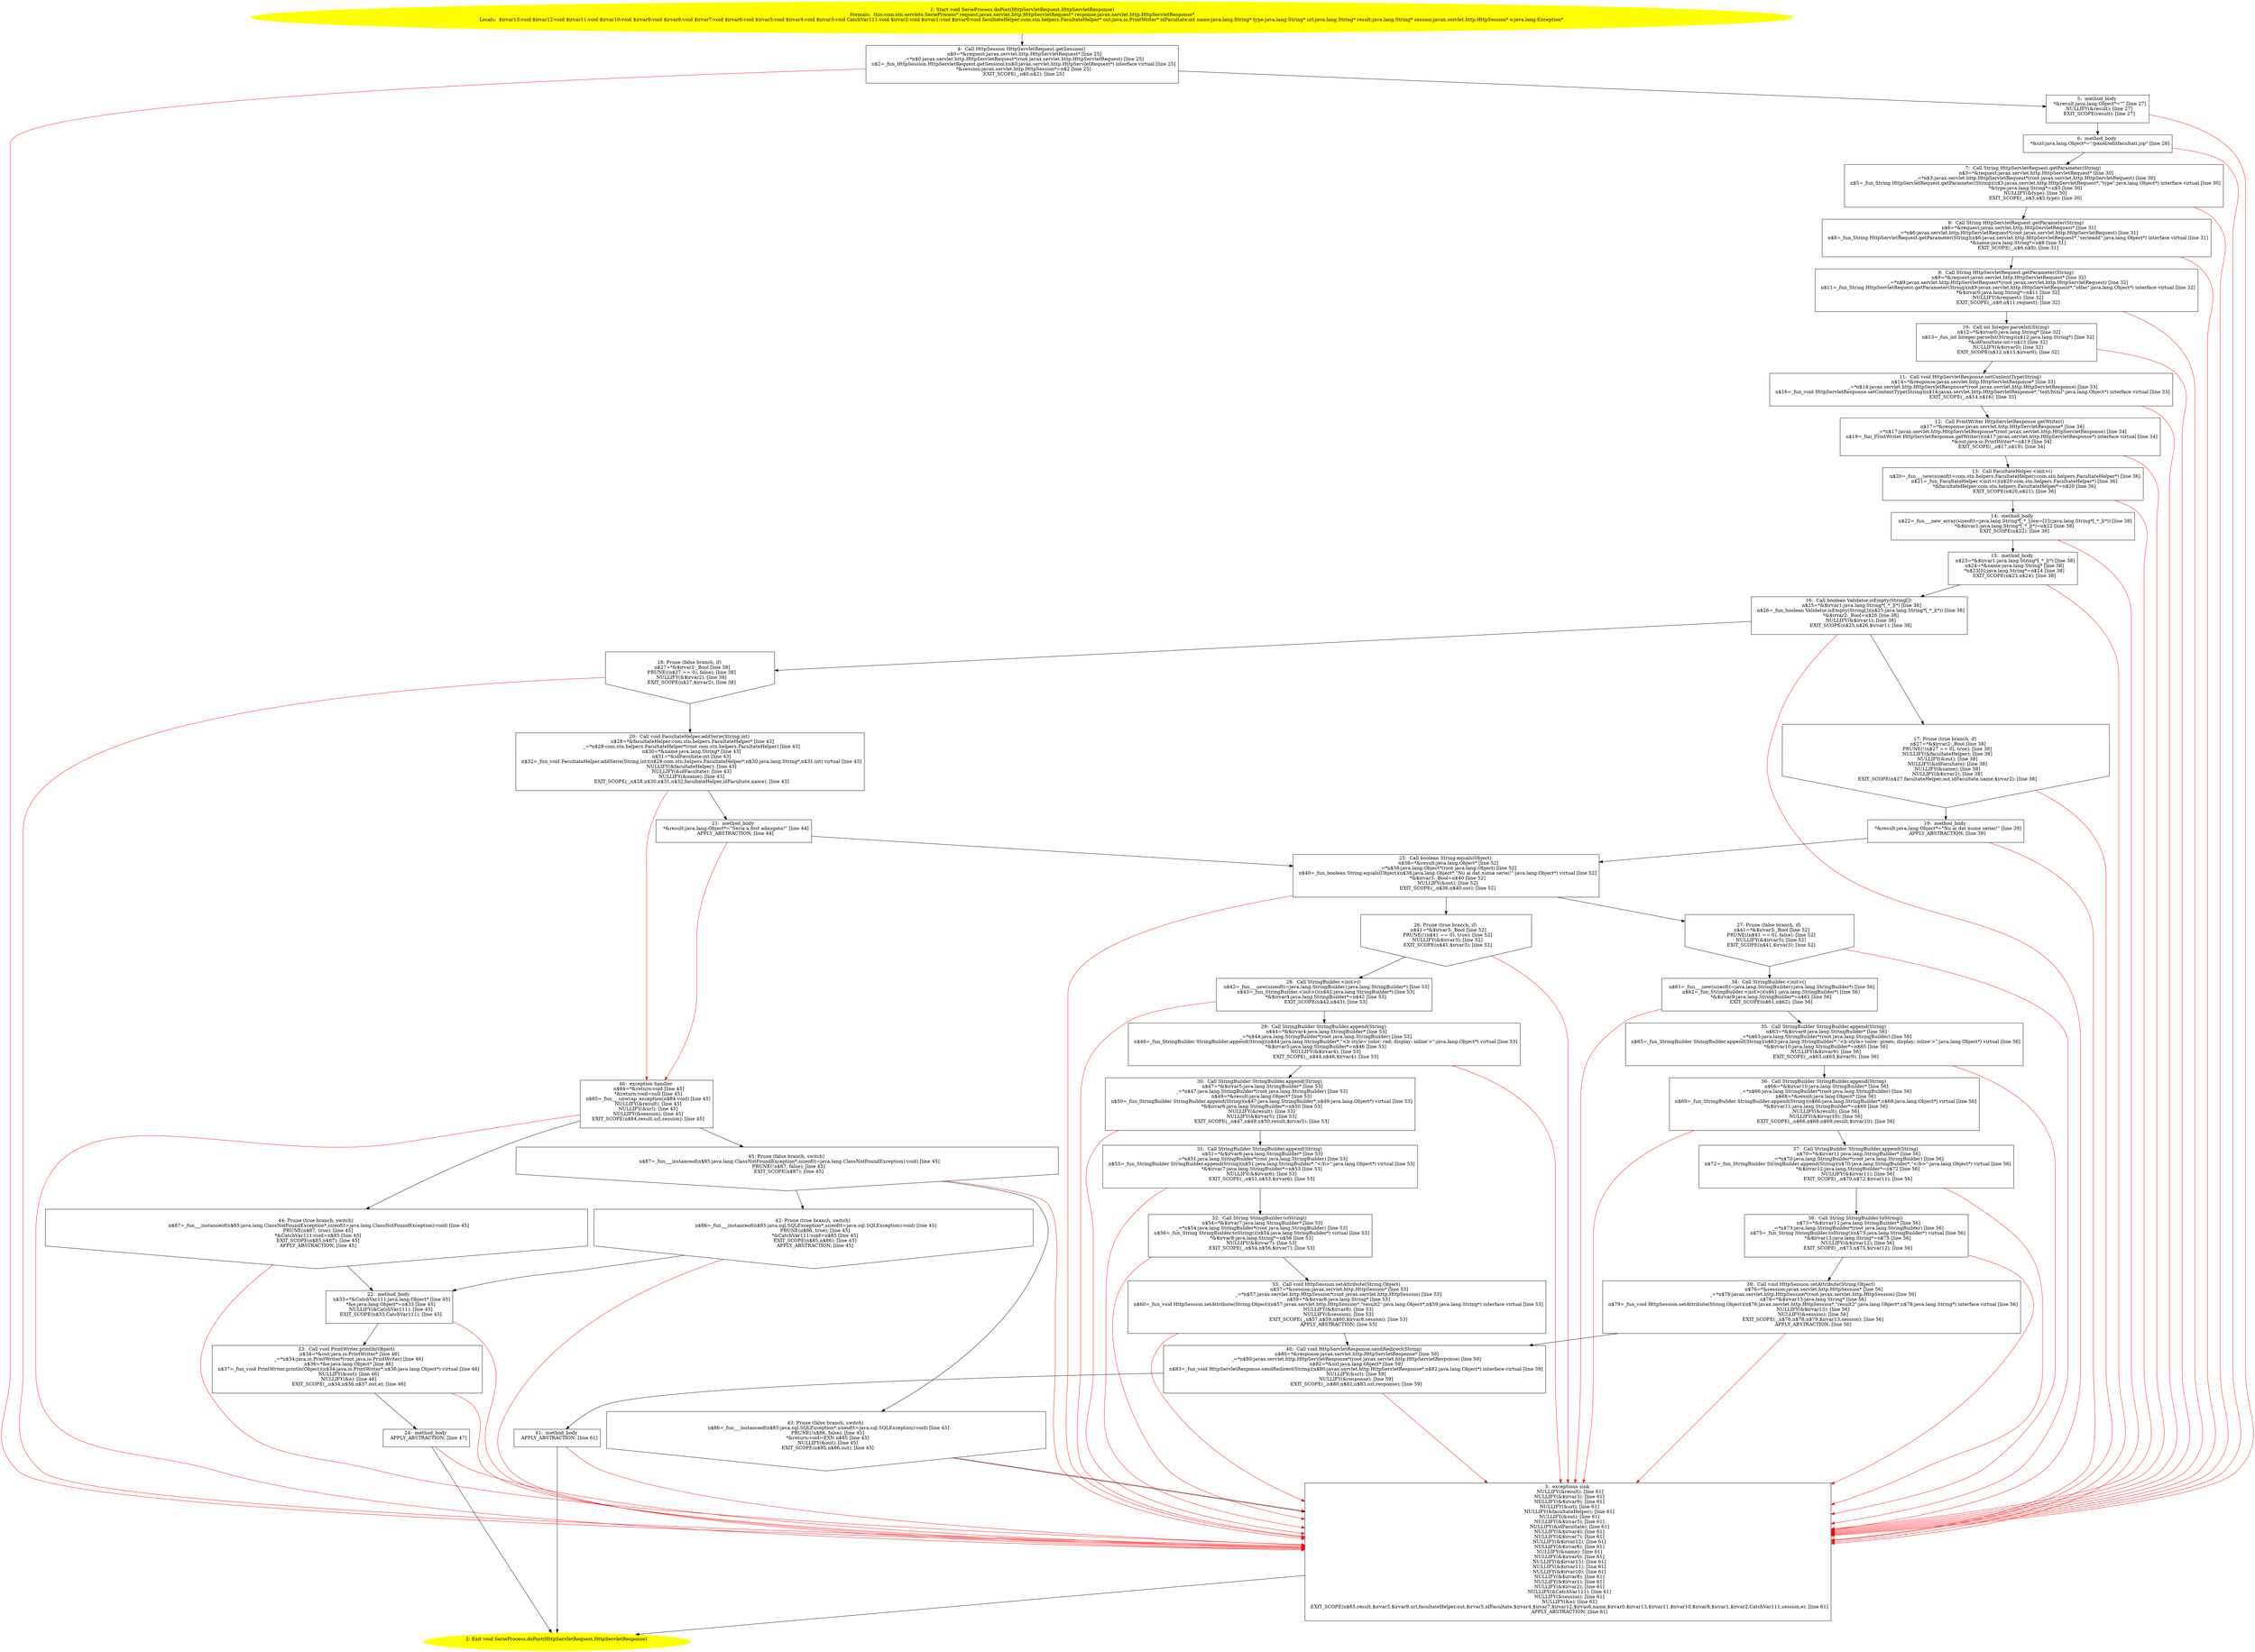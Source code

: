 /* @generated */
digraph cfg {
"com.stn.servlets.SerieProcess.doPost(javax.servlet.http.HttpServletRequest,javax.servlet.http.HttpSe.479ec4201d5832388a36c39ddf392b92_1" [label="1: Start void SerieProcess.doPost(HttpServletRequest,HttpServletResponse)\nFormals:  this:com.stn.servlets.SerieProcess* request:javax.servlet.http.HttpServletRequest* response:javax.servlet.http.HttpServletResponse*\nLocals:  $irvar13:void $irvar12:void $irvar11:void $irvar10:void $irvar9:void $irvar8:void $irvar7:void $irvar6:void $irvar5:void $irvar4:void $irvar3:void CatchVar111:void $irvar2:void $irvar1:void $irvar0:void facultateHelper:com.stn.helpers.FacultateHelper* out:java.io.PrintWriter* idFacultate:int name:java.lang.String* type:java.lang.String* url:java.lang.String* result:java.lang.String* session:javax.servlet.http.HttpSession* e:java.lang.Exception* \n  " color=yellow style=filled]
	

	 "com.stn.servlets.SerieProcess.doPost(javax.servlet.http.HttpServletRequest,javax.servlet.http.HttpSe.479ec4201d5832388a36c39ddf392b92_1" -> "com.stn.servlets.SerieProcess.doPost(javax.servlet.http.HttpServletRequest,javax.servlet.http.HttpSe.479ec4201d5832388a36c39ddf392b92_4" ;
"com.stn.servlets.SerieProcess.doPost(javax.servlet.http.HttpServletRequest,javax.servlet.http.HttpSe.479ec4201d5832388a36c39ddf392b92_2" [label="2: Exit void SerieProcess.doPost(HttpServletRequest,HttpServletResponse) \n  " color=yellow style=filled]
	

"com.stn.servlets.SerieProcess.doPost(javax.servlet.http.HttpServletRequest,javax.servlet.http.HttpSe.479ec4201d5832388a36c39ddf392b92_3" [label="3:  exceptions sink \n   NULLIFY(&result); [line 61]\n  NULLIFY(&$irvar3); [line 61]\n  NULLIFY(&$irvar9); [line 61]\n  NULLIFY(&url); [line 61]\n  NULLIFY(&facultateHelper); [line 61]\n  NULLIFY(&out); [line 61]\n  NULLIFY(&$irvar5); [line 61]\n  NULLIFY(&idFacultate); [line 61]\n  NULLIFY(&$irvar4); [line 61]\n  NULLIFY(&$irvar7); [line 61]\n  NULLIFY(&$irvar12); [line 61]\n  NULLIFY(&$irvar6); [line 61]\n  NULLIFY(&name); [line 61]\n  NULLIFY(&$irvar0); [line 61]\n  NULLIFY(&$irvar13); [line 61]\n  NULLIFY(&$irvar11); [line 61]\n  NULLIFY(&$irvar10); [line 61]\n  NULLIFY(&$irvar8); [line 61]\n  NULLIFY(&$irvar1); [line 61]\n  NULLIFY(&$irvar2); [line 61]\n  NULLIFY(&CatchVar111); [line 61]\n  NULLIFY(&session); [line 61]\n  NULLIFY(&e); [line 61]\n  EXIT_SCOPE(n$85,result,$irvar3,$irvar9,url,facultateHelper,out,$irvar5,idFacultate,$irvar4,$irvar7,$irvar12,$irvar6,name,$irvar0,$irvar13,$irvar11,$irvar10,$irvar8,$irvar1,$irvar2,CatchVar111,session,e); [line 61]\n  APPLY_ABSTRACTION; [line 61]\n " shape="box"]
	

	 "com.stn.servlets.SerieProcess.doPost(javax.servlet.http.HttpServletRequest,javax.servlet.http.HttpSe.479ec4201d5832388a36c39ddf392b92_3" -> "com.stn.servlets.SerieProcess.doPost(javax.servlet.http.HttpServletRequest,javax.servlet.http.HttpSe.479ec4201d5832388a36c39ddf392b92_2" ;
"com.stn.servlets.SerieProcess.doPost(javax.servlet.http.HttpServletRequest,javax.servlet.http.HttpSe.479ec4201d5832388a36c39ddf392b92_4" [label="4:  Call HttpSession HttpServletRequest.getSession() \n   n$0=*&request:javax.servlet.http.HttpServletRequest* [line 25]\n  _=*n$0:javax.servlet.http.HttpServletRequest*(root javax.servlet.http.HttpServletRequest) [line 25]\n  n$2=_fun_HttpSession HttpServletRequest.getSession()(n$0:javax.servlet.http.HttpServletRequest*) interface virtual [line 25]\n  *&session:javax.servlet.http.HttpSession*=n$2 [line 25]\n  EXIT_SCOPE(_,n$0,n$2); [line 25]\n " shape="box"]
	

	 "com.stn.servlets.SerieProcess.doPost(javax.servlet.http.HttpServletRequest,javax.servlet.http.HttpSe.479ec4201d5832388a36c39ddf392b92_4" -> "com.stn.servlets.SerieProcess.doPost(javax.servlet.http.HttpServletRequest,javax.servlet.http.HttpSe.479ec4201d5832388a36c39ddf392b92_5" ;
	 "com.stn.servlets.SerieProcess.doPost(javax.servlet.http.HttpServletRequest,javax.servlet.http.HttpSe.479ec4201d5832388a36c39ddf392b92_4" -> "com.stn.servlets.SerieProcess.doPost(javax.servlet.http.HttpServletRequest,javax.servlet.http.HttpSe.479ec4201d5832388a36c39ddf392b92_3" [color="red" ];
"com.stn.servlets.SerieProcess.doPost(javax.servlet.http.HttpServletRequest,javax.servlet.http.HttpSe.479ec4201d5832388a36c39ddf392b92_5" [label="5:  method_body \n   *&result:java.lang.Object*=\"\" [line 27]\n  NULLIFY(&result); [line 27]\n  EXIT_SCOPE(result); [line 27]\n " shape="box"]
	

	 "com.stn.servlets.SerieProcess.doPost(javax.servlet.http.HttpServletRequest,javax.servlet.http.HttpSe.479ec4201d5832388a36c39ddf392b92_5" -> "com.stn.servlets.SerieProcess.doPost(javax.servlet.http.HttpServletRequest,javax.servlet.http.HttpSe.479ec4201d5832388a36c39ddf392b92_6" ;
	 "com.stn.servlets.SerieProcess.doPost(javax.servlet.http.HttpServletRequest,javax.servlet.http.HttpSe.479ec4201d5832388a36c39ddf392b92_5" -> "com.stn.servlets.SerieProcess.doPost(javax.servlet.http.HttpServletRequest,javax.servlet.http.HttpSe.479ec4201d5832388a36c39ddf392b92_3" [color="red" ];
"com.stn.servlets.SerieProcess.doPost(javax.servlet.http.HttpServletRequest,javax.servlet.http.HttpSe.479ec4201d5832388a36c39ddf392b92_6" [label="6:  method_body \n   *&url:java.lang.Object*=\"/panel/editfacultati.jsp\" [line 28]\n " shape="box"]
	

	 "com.stn.servlets.SerieProcess.doPost(javax.servlet.http.HttpServletRequest,javax.servlet.http.HttpSe.479ec4201d5832388a36c39ddf392b92_6" -> "com.stn.servlets.SerieProcess.doPost(javax.servlet.http.HttpServletRequest,javax.servlet.http.HttpSe.479ec4201d5832388a36c39ddf392b92_7" ;
	 "com.stn.servlets.SerieProcess.doPost(javax.servlet.http.HttpServletRequest,javax.servlet.http.HttpSe.479ec4201d5832388a36c39ddf392b92_6" -> "com.stn.servlets.SerieProcess.doPost(javax.servlet.http.HttpServletRequest,javax.servlet.http.HttpSe.479ec4201d5832388a36c39ddf392b92_3" [color="red" ];
"com.stn.servlets.SerieProcess.doPost(javax.servlet.http.HttpServletRequest,javax.servlet.http.HttpSe.479ec4201d5832388a36c39ddf392b92_7" [label="7:  Call String HttpServletRequest.getParameter(String) \n   n$3=*&request:javax.servlet.http.HttpServletRequest* [line 30]\n  _=*n$3:javax.servlet.http.HttpServletRequest*(root javax.servlet.http.HttpServletRequest) [line 30]\n  n$5=_fun_String HttpServletRequest.getParameter(String)(n$3:javax.servlet.http.HttpServletRequest*,\"type\":java.lang.Object*) interface virtual [line 30]\n  *&type:java.lang.String*=n$5 [line 30]\n  NULLIFY(&type); [line 30]\n  EXIT_SCOPE(_,n$3,n$5,type); [line 30]\n " shape="box"]
	

	 "com.stn.servlets.SerieProcess.doPost(javax.servlet.http.HttpServletRequest,javax.servlet.http.HttpSe.479ec4201d5832388a36c39ddf392b92_7" -> "com.stn.servlets.SerieProcess.doPost(javax.servlet.http.HttpServletRequest,javax.servlet.http.HttpSe.479ec4201d5832388a36c39ddf392b92_8" ;
	 "com.stn.servlets.SerieProcess.doPost(javax.servlet.http.HttpServletRequest,javax.servlet.http.HttpSe.479ec4201d5832388a36c39ddf392b92_7" -> "com.stn.servlets.SerieProcess.doPost(javax.servlet.http.HttpServletRequest,javax.servlet.http.HttpSe.479ec4201d5832388a36c39ddf392b92_3" [color="red" ];
"com.stn.servlets.SerieProcess.doPost(javax.servlet.http.HttpServletRequest,javax.servlet.http.HttpSe.479ec4201d5832388a36c39ddf392b92_8" [label="8:  Call String HttpServletRequest.getParameter(String) \n   n$6=*&request:javax.servlet.http.HttpServletRequest* [line 31]\n  _=*n$6:javax.servlet.http.HttpServletRequest*(root javax.servlet.http.HttpServletRequest) [line 31]\n  n$8=_fun_String HttpServletRequest.getParameter(String)(n$6:javax.servlet.http.HttpServletRequest*,\"serieadd\":java.lang.Object*) interface virtual [line 31]\n  *&name:java.lang.String*=n$8 [line 31]\n  EXIT_SCOPE(_,n$6,n$8); [line 31]\n " shape="box"]
	

	 "com.stn.servlets.SerieProcess.doPost(javax.servlet.http.HttpServletRequest,javax.servlet.http.HttpSe.479ec4201d5832388a36c39ddf392b92_8" -> "com.stn.servlets.SerieProcess.doPost(javax.servlet.http.HttpServletRequest,javax.servlet.http.HttpSe.479ec4201d5832388a36c39ddf392b92_9" ;
	 "com.stn.servlets.SerieProcess.doPost(javax.servlet.http.HttpServletRequest,javax.servlet.http.HttpSe.479ec4201d5832388a36c39ddf392b92_8" -> "com.stn.servlets.SerieProcess.doPost(javax.servlet.http.HttpServletRequest,javax.servlet.http.HttpSe.479ec4201d5832388a36c39ddf392b92_3" [color="red" ];
"com.stn.servlets.SerieProcess.doPost(javax.servlet.http.HttpServletRequest,javax.servlet.http.HttpSe.479ec4201d5832388a36c39ddf392b92_9" [label="9:  Call String HttpServletRequest.getParameter(String) \n   n$9=*&request:javax.servlet.http.HttpServletRequest* [line 32]\n  _=*n$9:javax.servlet.http.HttpServletRequest*(root javax.servlet.http.HttpServletRequest) [line 32]\n  n$11=_fun_String HttpServletRequest.getParameter(String)(n$9:javax.servlet.http.HttpServletRequest*,\"idfac\":java.lang.Object*) interface virtual [line 32]\n  *&$irvar0:java.lang.String*=n$11 [line 32]\n  NULLIFY(&request); [line 32]\n  EXIT_SCOPE(_,n$9,n$11,request); [line 32]\n " shape="box"]
	

	 "com.stn.servlets.SerieProcess.doPost(javax.servlet.http.HttpServletRequest,javax.servlet.http.HttpSe.479ec4201d5832388a36c39ddf392b92_9" -> "com.stn.servlets.SerieProcess.doPost(javax.servlet.http.HttpServletRequest,javax.servlet.http.HttpSe.479ec4201d5832388a36c39ddf392b92_10" ;
	 "com.stn.servlets.SerieProcess.doPost(javax.servlet.http.HttpServletRequest,javax.servlet.http.HttpSe.479ec4201d5832388a36c39ddf392b92_9" -> "com.stn.servlets.SerieProcess.doPost(javax.servlet.http.HttpServletRequest,javax.servlet.http.HttpSe.479ec4201d5832388a36c39ddf392b92_3" [color="red" ];
"com.stn.servlets.SerieProcess.doPost(javax.servlet.http.HttpServletRequest,javax.servlet.http.HttpSe.479ec4201d5832388a36c39ddf392b92_10" [label="10:  Call int Integer.parseInt(String) \n   n$12=*&$irvar0:java.lang.String* [line 32]\n  n$13=_fun_int Integer.parseInt(String)(n$12:java.lang.String*) [line 32]\n  *&idFacultate:int=n$13 [line 32]\n  NULLIFY(&$irvar0); [line 32]\n  EXIT_SCOPE(n$12,n$13,$irvar0); [line 32]\n " shape="box"]
	

	 "com.stn.servlets.SerieProcess.doPost(javax.servlet.http.HttpServletRequest,javax.servlet.http.HttpSe.479ec4201d5832388a36c39ddf392b92_10" -> "com.stn.servlets.SerieProcess.doPost(javax.servlet.http.HttpServletRequest,javax.servlet.http.HttpSe.479ec4201d5832388a36c39ddf392b92_11" ;
	 "com.stn.servlets.SerieProcess.doPost(javax.servlet.http.HttpServletRequest,javax.servlet.http.HttpSe.479ec4201d5832388a36c39ddf392b92_10" -> "com.stn.servlets.SerieProcess.doPost(javax.servlet.http.HttpServletRequest,javax.servlet.http.HttpSe.479ec4201d5832388a36c39ddf392b92_3" [color="red" ];
"com.stn.servlets.SerieProcess.doPost(javax.servlet.http.HttpServletRequest,javax.servlet.http.HttpSe.479ec4201d5832388a36c39ddf392b92_11" [label="11:  Call void HttpServletResponse.setContentType(String) \n   n$14=*&response:javax.servlet.http.HttpServletResponse* [line 33]\n  _=*n$14:javax.servlet.http.HttpServletResponse*(root javax.servlet.http.HttpServletResponse) [line 33]\n  n$16=_fun_void HttpServletResponse.setContentType(String)(n$14:javax.servlet.http.HttpServletResponse*,\"text/html\":java.lang.Object*) interface virtual [line 33]\n  EXIT_SCOPE(_,n$14,n$16); [line 33]\n " shape="box"]
	

	 "com.stn.servlets.SerieProcess.doPost(javax.servlet.http.HttpServletRequest,javax.servlet.http.HttpSe.479ec4201d5832388a36c39ddf392b92_11" -> "com.stn.servlets.SerieProcess.doPost(javax.servlet.http.HttpServletRequest,javax.servlet.http.HttpSe.479ec4201d5832388a36c39ddf392b92_12" ;
	 "com.stn.servlets.SerieProcess.doPost(javax.servlet.http.HttpServletRequest,javax.servlet.http.HttpSe.479ec4201d5832388a36c39ddf392b92_11" -> "com.stn.servlets.SerieProcess.doPost(javax.servlet.http.HttpServletRequest,javax.servlet.http.HttpSe.479ec4201d5832388a36c39ddf392b92_3" [color="red" ];
"com.stn.servlets.SerieProcess.doPost(javax.servlet.http.HttpServletRequest,javax.servlet.http.HttpSe.479ec4201d5832388a36c39ddf392b92_12" [label="12:  Call PrintWriter HttpServletResponse.getWriter() \n   n$17=*&response:javax.servlet.http.HttpServletResponse* [line 34]\n  _=*n$17:javax.servlet.http.HttpServletResponse*(root javax.servlet.http.HttpServletResponse) [line 34]\n  n$19=_fun_PrintWriter HttpServletResponse.getWriter()(n$17:javax.servlet.http.HttpServletResponse*) interface virtual [line 34]\n  *&out:java.io.PrintWriter*=n$19 [line 34]\n  EXIT_SCOPE(_,n$17,n$19); [line 34]\n " shape="box"]
	

	 "com.stn.servlets.SerieProcess.doPost(javax.servlet.http.HttpServletRequest,javax.servlet.http.HttpSe.479ec4201d5832388a36c39ddf392b92_12" -> "com.stn.servlets.SerieProcess.doPost(javax.servlet.http.HttpServletRequest,javax.servlet.http.HttpSe.479ec4201d5832388a36c39ddf392b92_13" ;
	 "com.stn.servlets.SerieProcess.doPost(javax.servlet.http.HttpServletRequest,javax.servlet.http.HttpSe.479ec4201d5832388a36c39ddf392b92_12" -> "com.stn.servlets.SerieProcess.doPost(javax.servlet.http.HttpServletRequest,javax.servlet.http.HttpSe.479ec4201d5832388a36c39ddf392b92_3" [color="red" ];
"com.stn.servlets.SerieProcess.doPost(javax.servlet.http.HttpServletRequest,javax.servlet.http.HttpSe.479ec4201d5832388a36c39ddf392b92_13" [label="13:  Call FacultateHelper.<init>() \n   n$20=_fun___new(sizeof(t=com.stn.helpers.FacultateHelper):com.stn.helpers.FacultateHelper*) [line 36]\n  n$21=_fun_FacultateHelper.<init>()(n$20:com.stn.helpers.FacultateHelper*) [line 36]\n  *&facultateHelper:com.stn.helpers.FacultateHelper*=n$20 [line 36]\n  EXIT_SCOPE(n$20,n$21); [line 36]\n " shape="box"]
	

	 "com.stn.servlets.SerieProcess.doPost(javax.servlet.http.HttpServletRequest,javax.servlet.http.HttpSe.479ec4201d5832388a36c39ddf392b92_13" -> "com.stn.servlets.SerieProcess.doPost(javax.servlet.http.HttpServletRequest,javax.servlet.http.HttpSe.479ec4201d5832388a36c39ddf392b92_14" ;
	 "com.stn.servlets.SerieProcess.doPost(javax.servlet.http.HttpServletRequest,javax.servlet.http.HttpSe.479ec4201d5832388a36c39ddf392b92_13" -> "com.stn.servlets.SerieProcess.doPost(javax.servlet.http.HttpServletRequest,javax.servlet.http.HttpSe.479ec4201d5832388a36c39ddf392b92_3" [color="red" ];
"com.stn.servlets.SerieProcess.doPost(javax.servlet.http.HttpServletRequest,javax.servlet.http.HttpSe.479ec4201d5832388a36c39ddf392b92_14" [label="14:  method_body \n   n$22=_fun___new_array(sizeof(t=java.lang.String*[_*_];len=[1]):java.lang.String*[_*_](*)) [line 38]\n  *&$irvar1:java.lang.String*[_*_](*)=n$22 [line 38]\n  EXIT_SCOPE(n$22); [line 38]\n " shape="box"]
	

	 "com.stn.servlets.SerieProcess.doPost(javax.servlet.http.HttpServletRequest,javax.servlet.http.HttpSe.479ec4201d5832388a36c39ddf392b92_14" -> "com.stn.servlets.SerieProcess.doPost(javax.servlet.http.HttpServletRequest,javax.servlet.http.HttpSe.479ec4201d5832388a36c39ddf392b92_15" ;
	 "com.stn.servlets.SerieProcess.doPost(javax.servlet.http.HttpServletRequest,javax.servlet.http.HttpSe.479ec4201d5832388a36c39ddf392b92_14" -> "com.stn.servlets.SerieProcess.doPost(javax.servlet.http.HttpServletRequest,javax.servlet.http.HttpSe.479ec4201d5832388a36c39ddf392b92_3" [color="red" ];
"com.stn.servlets.SerieProcess.doPost(javax.servlet.http.HttpServletRequest,javax.servlet.http.HttpSe.479ec4201d5832388a36c39ddf392b92_15" [label="15:  method_body \n   n$23=*&$irvar1:java.lang.String*[_*_](*) [line 38]\n  n$24=*&name:java.lang.String* [line 38]\n  *n$23[0]:java.lang.String*=n$24 [line 38]\n  EXIT_SCOPE(n$23,n$24); [line 38]\n " shape="box"]
	

	 "com.stn.servlets.SerieProcess.doPost(javax.servlet.http.HttpServletRequest,javax.servlet.http.HttpSe.479ec4201d5832388a36c39ddf392b92_15" -> "com.stn.servlets.SerieProcess.doPost(javax.servlet.http.HttpServletRequest,javax.servlet.http.HttpSe.479ec4201d5832388a36c39ddf392b92_16" ;
	 "com.stn.servlets.SerieProcess.doPost(javax.servlet.http.HttpServletRequest,javax.servlet.http.HttpSe.479ec4201d5832388a36c39ddf392b92_15" -> "com.stn.servlets.SerieProcess.doPost(javax.servlet.http.HttpServletRequest,javax.servlet.http.HttpSe.479ec4201d5832388a36c39ddf392b92_3" [color="red" ];
"com.stn.servlets.SerieProcess.doPost(javax.servlet.http.HttpServletRequest,javax.servlet.http.HttpSe.479ec4201d5832388a36c39ddf392b92_16" [label="16:  Call boolean Validator.isEmpty(String[]) \n   n$25=*&$irvar1:java.lang.String*[_*_](*) [line 38]\n  n$26=_fun_boolean Validator.isEmpty(String[])(n$25:java.lang.String*[_*_](*)) [line 38]\n  *&$irvar2:_Bool=n$26 [line 38]\n  NULLIFY(&$irvar1); [line 38]\n  EXIT_SCOPE(n$25,n$26,$irvar1); [line 38]\n " shape="box"]
	

	 "com.stn.servlets.SerieProcess.doPost(javax.servlet.http.HttpServletRequest,javax.servlet.http.HttpSe.479ec4201d5832388a36c39ddf392b92_16" -> "com.stn.servlets.SerieProcess.doPost(javax.servlet.http.HttpServletRequest,javax.servlet.http.HttpSe.479ec4201d5832388a36c39ddf392b92_17" ;
	 "com.stn.servlets.SerieProcess.doPost(javax.servlet.http.HttpServletRequest,javax.servlet.http.HttpSe.479ec4201d5832388a36c39ddf392b92_16" -> "com.stn.servlets.SerieProcess.doPost(javax.servlet.http.HttpServletRequest,javax.servlet.http.HttpSe.479ec4201d5832388a36c39ddf392b92_18" ;
	 "com.stn.servlets.SerieProcess.doPost(javax.servlet.http.HttpServletRequest,javax.servlet.http.HttpSe.479ec4201d5832388a36c39ddf392b92_16" -> "com.stn.servlets.SerieProcess.doPost(javax.servlet.http.HttpServletRequest,javax.servlet.http.HttpSe.479ec4201d5832388a36c39ddf392b92_3" [color="red" ];
"com.stn.servlets.SerieProcess.doPost(javax.servlet.http.HttpServletRequest,javax.servlet.http.HttpSe.479ec4201d5832388a36c39ddf392b92_17" [label="17: Prune (true branch, if) \n   n$27=*&$irvar2:_Bool [line 38]\n  PRUNE(!(n$27 == 0), true); [line 38]\n  NULLIFY(&facultateHelper); [line 38]\n  NULLIFY(&out); [line 38]\n  NULLIFY(&idFacultate); [line 38]\n  NULLIFY(&name); [line 38]\n  NULLIFY(&$irvar2); [line 38]\n  EXIT_SCOPE(n$27,facultateHelper,out,idFacultate,name,$irvar2); [line 38]\n " shape="invhouse"]
	

	 "com.stn.servlets.SerieProcess.doPost(javax.servlet.http.HttpServletRequest,javax.servlet.http.HttpSe.479ec4201d5832388a36c39ddf392b92_17" -> "com.stn.servlets.SerieProcess.doPost(javax.servlet.http.HttpServletRequest,javax.servlet.http.HttpSe.479ec4201d5832388a36c39ddf392b92_19" ;
	 "com.stn.servlets.SerieProcess.doPost(javax.servlet.http.HttpServletRequest,javax.servlet.http.HttpSe.479ec4201d5832388a36c39ddf392b92_17" -> "com.stn.servlets.SerieProcess.doPost(javax.servlet.http.HttpServletRequest,javax.servlet.http.HttpSe.479ec4201d5832388a36c39ddf392b92_3" [color="red" ];
"com.stn.servlets.SerieProcess.doPost(javax.servlet.http.HttpServletRequest,javax.servlet.http.HttpSe.479ec4201d5832388a36c39ddf392b92_18" [label="18: Prune (false branch, if) \n   n$27=*&$irvar2:_Bool [line 38]\n  PRUNE((n$27 == 0), false); [line 38]\n  NULLIFY(&$irvar2); [line 38]\n  EXIT_SCOPE(n$27,$irvar2); [line 38]\n " shape="invhouse"]
	

	 "com.stn.servlets.SerieProcess.doPost(javax.servlet.http.HttpServletRequest,javax.servlet.http.HttpSe.479ec4201d5832388a36c39ddf392b92_18" -> "com.stn.servlets.SerieProcess.doPost(javax.servlet.http.HttpServletRequest,javax.servlet.http.HttpSe.479ec4201d5832388a36c39ddf392b92_20" ;
	 "com.stn.servlets.SerieProcess.doPost(javax.servlet.http.HttpServletRequest,javax.servlet.http.HttpSe.479ec4201d5832388a36c39ddf392b92_18" -> "com.stn.servlets.SerieProcess.doPost(javax.servlet.http.HttpServletRequest,javax.servlet.http.HttpSe.479ec4201d5832388a36c39ddf392b92_3" [color="red" ];
"com.stn.servlets.SerieProcess.doPost(javax.servlet.http.HttpServletRequest,javax.servlet.http.HttpSe.479ec4201d5832388a36c39ddf392b92_19" [label="19:  method_body \n   *&result:java.lang.Object*=\"Nu ai dat nume seriei!\" [line 39]\n  APPLY_ABSTRACTION; [line 39]\n " shape="box"]
	

	 "com.stn.servlets.SerieProcess.doPost(javax.servlet.http.HttpServletRequest,javax.servlet.http.HttpSe.479ec4201d5832388a36c39ddf392b92_19" -> "com.stn.servlets.SerieProcess.doPost(javax.servlet.http.HttpServletRequest,javax.servlet.http.HttpSe.479ec4201d5832388a36c39ddf392b92_25" ;
	 "com.stn.servlets.SerieProcess.doPost(javax.servlet.http.HttpServletRequest,javax.servlet.http.HttpSe.479ec4201d5832388a36c39ddf392b92_19" -> "com.stn.servlets.SerieProcess.doPost(javax.servlet.http.HttpServletRequest,javax.servlet.http.HttpSe.479ec4201d5832388a36c39ddf392b92_3" [color="red" ];
"com.stn.servlets.SerieProcess.doPost(javax.servlet.http.HttpServletRequest,javax.servlet.http.HttpSe.479ec4201d5832388a36c39ddf392b92_20" [label="20:  Call void FacultateHelper.addSerie(String,int) \n   n$28=*&facultateHelper:com.stn.helpers.FacultateHelper* [line 43]\n  _=*n$28:com.stn.helpers.FacultateHelper*(root com.stn.helpers.FacultateHelper) [line 43]\n  n$30=*&name:java.lang.String* [line 43]\n  n$31=*&idFacultate:int [line 43]\n  n$32=_fun_void FacultateHelper.addSerie(String,int)(n$28:com.stn.helpers.FacultateHelper*,n$30:java.lang.String*,n$31:int) virtual [line 43]\n  NULLIFY(&facultateHelper); [line 43]\n  NULLIFY(&idFacultate); [line 43]\n  NULLIFY(&name); [line 43]\n  EXIT_SCOPE(_,n$28,n$30,n$31,n$32,facultateHelper,idFacultate,name); [line 43]\n " shape="box"]
	

	 "com.stn.servlets.SerieProcess.doPost(javax.servlet.http.HttpServletRequest,javax.servlet.http.HttpSe.479ec4201d5832388a36c39ddf392b92_20" -> "com.stn.servlets.SerieProcess.doPost(javax.servlet.http.HttpServletRequest,javax.servlet.http.HttpSe.479ec4201d5832388a36c39ddf392b92_21" ;
	 "com.stn.servlets.SerieProcess.doPost(javax.servlet.http.HttpServletRequest,javax.servlet.http.HttpSe.479ec4201d5832388a36c39ddf392b92_20" -> "com.stn.servlets.SerieProcess.doPost(javax.servlet.http.HttpServletRequest,javax.servlet.http.HttpSe.479ec4201d5832388a36c39ddf392b92_46" [color="red" ];
"com.stn.servlets.SerieProcess.doPost(javax.servlet.http.HttpServletRequest,javax.servlet.http.HttpSe.479ec4201d5832388a36c39ddf392b92_21" [label="21:  method_body \n   *&result:java.lang.Object*=\"Seria a fost adaugata!\" [line 44]\n  APPLY_ABSTRACTION; [line 44]\n " shape="box"]
	

	 "com.stn.servlets.SerieProcess.doPost(javax.servlet.http.HttpServletRequest,javax.servlet.http.HttpSe.479ec4201d5832388a36c39ddf392b92_21" -> "com.stn.servlets.SerieProcess.doPost(javax.servlet.http.HttpServletRequest,javax.servlet.http.HttpSe.479ec4201d5832388a36c39ddf392b92_25" ;
	 "com.stn.servlets.SerieProcess.doPost(javax.servlet.http.HttpServletRequest,javax.servlet.http.HttpSe.479ec4201d5832388a36c39ddf392b92_21" -> "com.stn.servlets.SerieProcess.doPost(javax.servlet.http.HttpServletRequest,javax.servlet.http.HttpSe.479ec4201d5832388a36c39ddf392b92_46" [color="red" ];
"com.stn.servlets.SerieProcess.doPost(javax.servlet.http.HttpServletRequest,javax.servlet.http.HttpSe.479ec4201d5832388a36c39ddf392b92_22" [label="22:  method_body \n   n$33=*&CatchVar111:java.lang.Object* [line 45]\n  *&e:java.lang.Object*=n$33 [line 45]\n  NULLIFY(&CatchVar111); [line 45]\n  EXIT_SCOPE(n$33,CatchVar111); [line 45]\n " shape="box"]
	

	 "com.stn.servlets.SerieProcess.doPost(javax.servlet.http.HttpServletRequest,javax.servlet.http.HttpSe.479ec4201d5832388a36c39ddf392b92_22" -> "com.stn.servlets.SerieProcess.doPost(javax.servlet.http.HttpServletRequest,javax.servlet.http.HttpSe.479ec4201d5832388a36c39ddf392b92_23" ;
	 "com.stn.servlets.SerieProcess.doPost(javax.servlet.http.HttpServletRequest,javax.servlet.http.HttpSe.479ec4201d5832388a36c39ddf392b92_22" -> "com.stn.servlets.SerieProcess.doPost(javax.servlet.http.HttpServletRequest,javax.servlet.http.HttpSe.479ec4201d5832388a36c39ddf392b92_3" [color="red" ];
"com.stn.servlets.SerieProcess.doPost(javax.servlet.http.HttpServletRequest,javax.servlet.http.HttpSe.479ec4201d5832388a36c39ddf392b92_23" [label="23:  Call void PrintWriter.println(Object) \n   n$34=*&out:java.io.PrintWriter* [line 46]\n  _=*n$34:java.io.PrintWriter*(root java.io.PrintWriter) [line 46]\n  n$36=*&e:java.lang.Object* [line 46]\n  n$37=_fun_void PrintWriter.println(Object)(n$34:java.io.PrintWriter*,n$36:java.lang.Object*) virtual [line 46]\n  NULLIFY(&out); [line 46]\n  NULLIFY(&e); [line 46]\n  EXIT_SCOPE(_,n$34,n$36,n$37,out,e); [line 46]\n " shape="box"]
	

	 "com.stn.servlets.SerieProcess.doPost(javax.servlet.http.HttpServletRequest,javax.servlet.http.HttpSe.479ec4201d5832388a36c39ddf392b92_23" -> "com.stn.servlets.SerieProcess.doPost(javax.servlet.http.HttpServletRequest,javax.servlet.http.HttpSe.479ec4201d5832388a36c39ddf392b92_24" ;
	 "com.stn.servlets.SerieProcess.doPost(javax.servlet.http.HttpServletRequest,javax.servlet.http.HttpSe.479ec4201d5832388a36c39ddf392b92_23" -> "com.stn.servlets.SerieProcess.doPost(javax.servlet.http.HttpServletRequest,javax.servlet.http.HttpSe.479ec4201d5832388a36c39ddf392b92_3" [color="red" ];
"com.stn.servlets.SerieProcess.doPost(javax.servlet.http.HttpServletRequest,javax.servlet.http.HttpSe.479ec4201d5832388a36c39ddf392b92_24" [label="24:  method_body \n   APPLY_ABSTRACTION; [line 47]\n " shape="box"]
	

	 "com.stn.servlets.SerieProcess.doPost(javax.servlet.http.HttpServletRequest,javax.servlet.http.HttpSe.479ec4201d5832388a36c39ddf392b92_24" -> "com.stn.servlets.SerieProcess.doPost(javax.servlet.http.HttpServletRequest,javax.servlet.http.HttpSe.479ec4201d5832388a36c39ddf392b92_2" ;
	 "com.stn.servlets.SerieProcess.doPost(javax.servlet.http.HttpServletRequest,javax.servlet.http.HttpSe.479ec4201d5832388a36c39ddf392b92_24" -> "com.stn.servlets.SerieProcess.doPost(javax.servlet.http.HttpServletRequest,javax.servlet.http.HttpSe.479ec4201d5832388a36c39ddf392b92_3" [color="red" ];
"com.stn.servlets.SerieProcess.doPost(javax.servlet.http.HttpServletRequest,javax.servlet.http.HttpSe.479ec4201d5832388a36c39ddf392b92_25" [label="25:  Call boolean String.equals(Object) \n   n$38=*&result:java.lang.Object* [line 52]\n  _=*n$38:java.lang.Object*(root java.lang.Object) [line 52]\n  n$40=_fun_boolean String.equals(Object)(n$38:java.lang.Object*,\"Nu ai dat nume seriei!\":java.lang.Object*) virtual [line 52]\n  *&$irvar3:_Bool=n$40 [line 52]\n  NULLIFY(&out); [line 52]\n  EXIT_SCOPE(_,n$38,n$40,out); [line 52]\n " shape="box"]
	

	 "com.stn.servlets.SerieProcess.doPost(javax.servlet.http.HttpServletRequest,javax.servlet.http.HttpSe.479ec4201d5832388a36c39ddf392b92_25" -> "com.stn.servlets.SerieProcess.doPost(javax.servlet.http.HttpServletRequest,javax.servlet.http.HttpSe.479ec4201d5832388a36c39ddf392b92_26" ;
	 "com.stn.servlets.SerieProcess.doPost(javax.servlet.http.HttpServletRequest,javax.servlet.http.HttpSe.479ec4201d5832388a36c39ddf392b92_25" -> "com.stn.servlets.SerieProcess.doPost(javax.servlet.http.HttpServletRequest,javax.servlet.http.HttpSe.479ec4201d5832388a36c39ddf392b92_27" ;
	 "com.stn.servlets.SerieProcess.doPost(javax.servlet.http.HttpServletRequest,javax.servlet.http.HttpSe.479ec4201d5832388a36c39ddf392b92_25" -> "com.stn.servlets.SerieProcess.doPost(javax.servlet.http.HttpServletRequest,javax.servlet.http.HttpSe.479ec4201d5832388a36c39ddf392b92_3" [color="red" ];
"com.stn.servlets.SerieProcess.doPost(javax.servlet.http.HttpServletRequest,javax.servlet.http.HttpSe.479ec4201d5832388a36c39ddf392b92_26" [label="26: Prune (true branch, if) \n   n$41=*&$irvar3:_Bool [line 52]\n  PRUNE(!(n$41 == 0), true); [line 52]\n  NULLIFY(&$irvar3); [line 52]\n  EXIT_SCOPE(n$41,$irvar3); [line 52]\n " shape="invhouse"]
	

	 "com.stn.servlets.SerieProcess.doPost(javax.servlet.http.HttpServletRequest,javax.servlet.http.HttpSe.479ec4201d5832388a36c39ddf392b92_26" -> "com.stn.servlets.SerieProcess.doPost(javax.servlet.http.HttpServletRequest,javax.servlet.http.HttpSe.479ec4201d5832388a36c39ddf392b92_28" ;
	 "com.stn.servlets.SerieProcess.doPost(javax.servlet.http.HttpServletRequest,javax.servlet.http.HttpSe.479ec4201d5832388a36c39ddf392b92_26" -> "com.stn.servlets.SerieProcess.doPost(javax.servlet.http.HttpServletRequest,javax.servlet.http.HttpSe.479ec4201d5832388a36c39ddf392b92_3" [color="red" ];
"com.stn.servlets.SerieProcess.doPost(javax.servlet.http.HttpServletRequest,javax.servlet.http.HttpSe.479ec4201d5832388a36c39ddf392b92_27" [label="27: Prune (false branch, if) \n   n$41=*&$irvar3:_Bool [line 52]\n  PRUNE((n$41 == 0), false); [line 52]\n  NULLIFY(&$irvar3); [line 52]\n  EXIT_SCOPE(n$41,$irvar3); [line 52]\n " shape="invhouse"]
	

	 "com.stn.servlets.SerieProcess.doPost(javax.servlet.http.HttpServletRequest,javax.servlet.http.HttpSe.479ec4201d5832388a36c39ddf392b92_27" -> "com.stn.servlets.SerieProcess.doPost(javax.servlet.http.HttpServletRequest,javax.servlet.http.HttpSe.479ec4201d5832388a36c39ddf392b92_34" ;
	 "com.stn.servlets.SerieProcess.doPost(javax.servlet.http.HttpServletRequest,javax.servlet.http.HttpSe.479ec4201d5832388a36c39ddf392b92_27" -> "com.stn.servlets.SerieProcess.doPost(javax.servlet.http.HttpServletRequest,javax.servlet.http.HttpSe.479ec4201d5832388a36c39ddf392b92_3" [color="red" ];
"com.stn.servlets.SerieProcess.doPost(javax.servlet.http.HttpServletRequest,javax.servlet.http.HttpSe.479ec4201d5832388a36c39ddf392b92_28" [label="28:  Call StringBuilder.<init>() \n   n$42=_fun___new(sizeof(t=java.lang.StringBuilder):java.lang.StringBuilder*) [line 53]\n  n$43=_fun_StringBuilder.<init>()(n$42:java.lang.StringBuilder*) [line 53]\n  *&$irvar4:java.lang.StringBuilder*=n$42 [line 53]\n  EXIT_SCOPE(n$42,n$43); [line 53]\n " shape="box"]
	

	 "com.stn.servlets.SerieProcess.doPost(javax.servlet.http.HttpServletRequest,javax.servlet.http.HttpSe.479ec4201d5832388a36c39ddf392b92_28" -> "com.stn.servlets.SerieProcess.doPost(javax.servlet.http.HttpServletRequest,javax.servlet.http.HttpSe.479ec4201d5832388a36c39ddf392b92_29" ;
	 "com.stn.servlets.SerieProcess.doPost(javax.servlet.http.HttpServletRequest,javax.servlet.http.HttpSe.479ec4201d5832388a36c39ddf392b92_28" -> "com.stn.servlets.SerieProcess.doPost(javax.servlet.http.HttpServletRequest,javax.servlet.http.HttpSe.479ec4201d5832388a36c39ddf392b92_3" [color="red" ];
"com.stn.servlets.SerieProcess.doPost(javax.servlet.http.HttpServletRequest,javax.servlet.http.HttpSe.479ec4201d5832388a36c39ddf392b92_29" [label="29:  Call StringBuilder StringBuilder.append(String) \n   n$44=*&$irvar4:java.lang.StringBuilder* [line 53]\n  _=*n$44:java.lang.StringBuilder*(root java.lang.StringBuilder) [line 53]\n  n$46=_fun_StringBuilder StringBuilder.append(String)(n$44:java.lang.StringBuilder*,\"<b style='color: red; display: inline'>\":java.lang.Object*) virtual [line 53]\n  *&$irvar5:java.lang.StringBuilder*=n$46 [line 53]\n  NULLIFY(&$irvar4); [line 53]\n  EXIT_SCOPE(_,n$44,n$46,$irvar4); [line 53]\n " shape="box"]
	

	 "com.stn.servlets.SerieProcess.doPost(javax.servlet.http.HttpServletRequest,javax.servlet.http.HttpSe.479ec4201d5832388a36c39ddf392b92_29" -> "com.stn.servlets.SerieProcess.doPost(javax.servlet.http.HttpServletRequest,javax.servlet.http.HttpSe.479ec4201d5832388a36c39ddf392b92_30" ;
	 "com.stn.servlets.SerieProcess.doPost(javax.servlet.http.HttpServletRequest,javax.servlet.http.HttpSe.479ec4201d5832388a36c39ddf392b92_29" -> "com.stn.servlets.SerieProcess.doPost(javax.servlet.http.HttpServletRequest,javax.servlet.http.HttpSe.479ec4201d5832388a36c39ddf392b92_3" [color="red" ];
"com.stn.servlets.SerieProcess.doPost(javax.servlet.http.HttpServletRequest,javax.servlet.http.HttpSe.479ec4201d5832388a36c39ddf392b92_30" [label="30:  Call StringBuilder StringBuilder.append(String) \n   n$47=*&$irvar5:java.lang.StringBuilder* [line 53]\n  _=*n$47:java.lang.StringBuilder*(root java.lang.StringBuilder) [line 53]\n  n$49=*&result:java.lang.Object* [line 53]\n  n$50=_fun_StringBuilder StringBuilder.append(String)(n$47:java.lang.StringBuilder*,n$49:java.lang.Object*) virtual [line 53]\n  *&$irvar6:java.lang.StringBuilder*=n$50 [line 53]\n  NULLIFY(&result); [line 53]\n  NULLIFY(&$irvar5); [line 53]\n  EXIT_SCOPE(_,n$47,n$49,n$50,result,$irvar5); [line 53]\n " shape="box"]
	

	 "com.stn.servlets.SerieProcess.doPost(javax.servlet.http.HttpServletRequest,javax.servlet.http.HttpSe.479ec4201d5832388a36c39ddf392b92_30" -> "com.stn.servlets.SerieProcess.doPost(javax.servlet.http.HttpServletRequest,javax.servlet.http.HttpSe.479ec4201d5832388a36c39ddf392b92_31" ;
	 "com.stn.servlets.SerieProcess.doPost(javax.servlet.http.HttpServletRequest,javax.servlet.http.HttpSe.479ec4201d5832388a36c39ddf392b92_30" -> "com.stn.servlets.SerieProcess.doPost(javax.servlet.http.HttpServletRequest,javax.servlet.http.HttpSe.479ec4201d5832388a36c39ddf392b92_3" [color="red" ];
"com.stn.servlets.SerieProcess.doPost(javax.servlet.http.HttpServletRequest,javax.servlet.http.HttpSe.479ec4201d5832388a36c39ddf392b92_31" [label="31:  Call StringBuilder StringBuilder.append(String) \n   n$51=*&$irvar6:java.lang.StringBuilder* [line 53]\n  _=*n$51:java.lang.StringBuilder*(root java.lang.StringBuilder) [line 53]\n  n$53=_fun_StringBuilder StringBuilder.append(String)(n$51:java.lang.StringBuilder*,\"</b>\":java.lang.Object*) virtual [line 53]\n  *&$irvar7:java.lang.StringBuilder*=n$53 [line 53]\n  NULLIFY(&$irvar6); [line 53]\n  EXIT_SCOPE(_,n$51,n$53,$irvar6); [line 53]\n " shape="box"]
	

	 "com.stn.servlets.SerieProcess.doPost(javax.servlet.http.HttpServletRequest,javax.servlet.http.HttpSe.479ec4201d5832388a36c39ddf392b92_31" -> "com.stn.servlets.SerieProcess.doPost(javax.servlet.http.HttpServletRequest,javax.servlet.http.HttpSe.479ec4201d5832388a36c39ddf392b92_32" ;
	 "com.stn.servlets.SerieProcess.doPost(javax.servlet.http.HttpServletRequest,javax.servlet.http.HttpSe.479ec4201d5832388a36c39ddf392b92_31" -> "com.stn.servlets.SerieProcess.doPost(javax.servlet.http.HttpServletRequest,javax.servlet.http.HttpSe.479ec4201d5832388a36c39ddf392b92_3" [color="red" ];
"com.stn.servlets.SerieProcess.doPost(javax.servlet.http.HttpServletRequest,javax.servlet.http.HttpSe.479ec4201d5832388a36c39ddf392b92_32" [label="32:  Call String StringBuilder.toString() \n   n$54=*&$irvar7:java.lang.StringBuilder* [line 53]\n  _=*n$54:java.lang.StringBuilder*(root java.lang.StringBuilder) [line 53]\n  n$56=_fun_String StringBuilder.toString()(n$54:java.lang.StringBuilder*) virtual [line 53]\n  *&$irvar8:java.lang.String*=n$56 [line 53]\n  NULLIFY(&$irvar7); [line 53]\n  EXIT_SCOPE(_,n$54,n$56,$irvar7); [line 53]\n " shape="box"]
	

	 "com.stn.servlets.SerieProcess.doPost(javax.servlet.http.HttpServletRequest,javax.servlet.http.HttpSe.479ec4201d5832388a36c39ddf392b92_32" -> "com.stn.servlets.SerieProcess.doPost(javax.servlet.http.HttpServletRequest,javax.servlet.http.HttpSe.479ec4201d5832388a36c39ddf392b92_33" ;
	 "com.stn.servlets.SerieProcess.doPost(javax.servlet.http.HttpServletRequest,javax.servlet.http.HttpSe.479ec4201d5832388a36c39ddf392b92_32" -> "com.stn.servlets.SerieProcess.doPost(javax.servlet.http.HttpServletRequest,javax.servlet.http.HttpSe.479ec4201d5832388a36c39ddf392b92_3" [color="red" ];
"com.stn.servlets.SerieProcess.doPost(javax.servlet.http.HttpServletRequest,javax.servlet.http.HttpSe.479ec4201d5832388a36c39ddf392b92_33" [label="33:  Call void HttpSession.setAttribute(String,Object) \n   n$57=*&session:javax.servlet.http.HttpSession* [line 53]\n  _=*n$57:javax.servlet.http.HttpSession*(root javax.servlet.http.HttpSession) [line 53]\n  n$59=*&$irvar8:java.lang.String* [line 53]\n  n$60=_fun_void HttpSession.setAttribute(String,Object)(n$57:javax.servlet.http.HttpSession*,\"result2\":java.lang.Object*,n$59:java.lang.String*) interface virtual [line 53]\n  NULLIFY(&$irvar8); [line 53]\n  NULLIFY(&session); [line 53]\n  EXIT_SCOPE(_,n$57,n$59,n$60,$irvar8,session); [line 53]\n  APPLY_ABSTRACTION; [line 53]\n " shape="box"]
	

	 "com.stn.servlets.SerieProcess.doPost(javax.servlet.http.HttpServletRequest,javax.servlet.http.HttpSe.479ec4201d5832388a36c39ddf392b92_33" -> "com.stn.servlets.SerieProcess.doPost(javax.servlet.http.HttpServletRequest,javax.servlet.http.HttpSe.479ec4201d5832388a36c39ddf392b92_40" ;
	 "com.stn.servlets.SerieProcess.doPost(javax.servlet.http.HttpServletRequest,javax.servlet.http.HttpSe.479ec4201d5832388a36c39ddf392b92_33" -> "com.stn.servlets.SerieProcess.doPost(javax.servlet.http.HttpServletRequest,javax.servlet.http.HttpSe.479ec4201d5832388a36c39ddf392b92_3" [color="red" ];
"com.stn.servlets.SerieProcess.doPost(javax.servlet.http.HttpServletRequest,javax.servlet.http.HttpSe.479ec4201d5832388a36c39ddf392b92_34" [label="34:  Call StringBuilder.<init>() \n   n$61=_fun___new(sizeof(t=java.lang.StringBuilder):java.lang.StringBuilder*) [line 56]\n  n$62=_fun_StringBuilder.<init>()(n$61:java.lang.StringBuilder*) [line 56]\n  *&$irvar9:java.lang.StringBuilder*=n$61 [line 56]\n  EXIT_SCOPE(n$61,n$62); [line 56]\n " shape="box"]
	

	 "com.stn.servlets.SerieProcess.doPost(javax.servlet.http.HttpServletRequest,javax.servlet.http.HttpSe.479ec4201d5832388a36c39ddf392b92_34" -> "com.stn.servlets.SerieProcess.doPost(javax.servlet.http.HttpServletRequest,javax.servlet.http.HttpSe.479ec4201d5832388a36c39ddf392b92_35" ;
	 "com.stn.servlets.SerieProcess.doPost(javax.servlet.http.HttpServletRequest,javax.servlet.http.HttpSe.479ec4201d5832388a36c39ddf392b92_34" -> "com.stn.servlets.SerieProcess.doPost(javax.servlet.http.HttpServletRequest,javax.servlet.http.HttpSe.479ec4201d5832388a36c39ddf392b92_3" [color="red" ];
"com.stn.servlets.SerieProcess.doPost(javax.servlet.http.HttpServletRequest,javax.servlet.http.HttpSe.479ec4201d5832388a36c39ddf392b92_35" [label="35:  Call StringBuilder StringBuilder.append(String) \n   n$63=*&$irvar9:java.lang.StringBuilder* [line 56]\n  _=*n$63:java.lang.StringBuilder*(root java.lang.StringBuilder) [line 56]\n  n$65=_fun_StringBuilder StringBuilder.append(String)(n$63:java.lang.StringBuilder*,\"<b style='color: green; display: inline'>\":java.lang.Object*) virtual [line 56]\n  *&$irvar10:java.lang.StringBuilder*=n$65 [line 56]\n  NULLIFY(&$irvar9); [line 56]\n  EXIT_SCOPE(_,n$63,n$65,$irvar9); [line 56]\n " shape="box"]
	

	 "com.stn.servlets.SerieProcess.doPost(javax.servlet.http.HttpServletRequest,javax.servlet.http.HttpSe.479ec4201d5832388a36c39ddf392b92_35" -> "com.stn.servlets.SerieProcess.doPost(javax.servlet.http.HttpServletRequest,javax.servlet.http.HttpSe.479ec4201d5832388a36c39ddf392b92_36" ;
	 "com.stn.servlets.SerieProcess.doPost(javax.servlet.http.HttpServletRequest,javax.servlet.http.HttpSe.479ec4201d5832388a36c39ddf392b92_35" -> "com.stn.servlets.SerieProcess.doPost(javax.servlet.http.HttpServletRequest,javax.servlet.http.HttpSe.479ec4201d5832388a36c39ddf392b92_3" [color="red" ];
"com.stn.servlets.SerieProcess.doPost(javax.servlet.http.HttpServletRequest,javax.servlet.http.HttpSe.479ec4201d5832388a36c39ddf392b92_36" [label="36:  Call StringBuilder StringBuilder.append(String) \n   n$66=*&$irvar10:java.lang.StringBuilder* [line 56]\n  _=*n$66:java.lang.StringBuilder*(root java.lang.StringBuilder) [line 56]\n  n$68=*&result:java.lang.Object* [line 56]\n  n$69=_fun_StringBuilder StringBuilder.append(String)(n$66:java.lang.StringBuilder*,n$68:java.lang.Object*) virtual [line 56]\n  *&$irvar11:java.lang.StringBuilder*=n$69 [line 56]\n  NULLIFY(&result); [line 56]\n  NULLIFY(&$irvar10); [line 56]\n  EXIT_SCOPE(_,n$66,n$68,n$69,result,$irvar10); [line 56]\n " shape="box"]
	

	 "com.stn.servlets.SerieProcess.doPost(javax.servlet.http.HttpServletRequest,javax.servlet.http.HttpSe.479ec4201d5832388a36c39ddf392b92_36" -> "com.stn.servlets.SerieProcess.doPost(javax.servlet.http.HttpServletRequest,javax.servlet.http.HttpSe.479ec4201d5832388a36c39ddf392b92_37" ;
	 "com.stn.servlets.SerieProcess.doPost(javax.servlet.http.HttpServletRequest,javax.servlet.http.HttpSe.479ec4201d5832388a36c39ddf392b92_36" -> "com.stn.servlets.SerieProcess.doPost(javax.servlet.http.HttpServletRequest,javax.servlet.http.HttpSe.479ec4201d5832388a36c39ddf392b92_3" [color="red" ];
"com.stn.servlets.SerieProcess.doPost(javax.servlet.http.HttpServletRequest,javax.servlet.http.HttpSe.479ec4201d5832388a36c39ddf392b92_37" [label="37:  Call StringBuilder StringBuilder.append(String) \n   n$70=*&$irvar11:java.lang.StringBuilder* [line 56]\n  _=*n$70:java.lang.StringBuilder*(root java.lang.StringBuilder) [line 56]\n  n$72=_fun_StringBuilder StringBuilder.append(String)(n$70:java.lang.StringBuilder*,\"</b>\":java.lang.Object*) virtual [line 56]\n  *&$irvar12:java.lang.StringBuilder*=n$72 [line 56]\n  NULLIFY(&$irvar11); [line 56]\n  EXIT_SCOPE(_,n$70,n$72,$irvar11); [line 56]\n " shape="box"]
	

	 "com.stn.servlets.SerieProcess.doPost(javax.servlet.http.HttpServletRequest,javax.servlet.http.HttpSe.479ec4201d5832388a36c39ddf392b92_37" -> "com.stn.servlets.SerieProcess.doPost(javax.servlet.http.HttpServletRequest,javax.servlet.http.HttpSe.479ec4201d5832388a36c39ddf392b92_38" ;
	 "com.stn.servlets.SerieProcess.doPost(javax.servlet.http.HttpServletRequest,javax.servlet.http.HttpSe.479ec4201d5832388a36c39ddf392b92_37" -> "com.stn.servlets.SerieProcess.doPost(javax.servlet.http.HttpServletRequest,javax.servlet.http.HttpSe.479ec4201d5832388a36c39ddf392b92_3" [color="red" ];
"com.stn.servlets.SerieProcess.doPost(javax.servlet.http.HttpServletRequest,javax.servlet.http.HttpSe.479ec4201d5832388a36c39ddf392b92_38" [label="38:  Call String StringBuilder.toString() \n   n$73=*&$irvar12:java.lang.StringBuilder* [line 56]\n  _=*n$73:java.lang.StringBuilder*(root java.lang.StringBuilder) [line 56]\n  n$75=_fun_String StringBuilder.toString()(n$73:java.lang.StringBuilder*) virtual [line 56]\n  *&$irvar13:java.lang.String*=n$75 [line 56]\n  NULLIFY(&$irvar12); [line 56]\n  EXIT_SCOPE(_,n$73,n$75,$irvar12); [line 56]\n " shape="box"]
	

	 "com.stn.servlets.SerieProcess.doPost(javax.servlet.http.HttpServletRequest,javax.servlet.http.HttpSe.479ec4201d5832388a36c39ddf392b92_38" -> "com.stn.servlets.SerieProcess.doPost(javax.servlet.http.HttpServletRequest,javax.servlet.http.HttpSe.479ec4201d5832388a36c39ddf392b92_39" ;
	 "com.stn.servlets.SerieProcess.doPost(javax.servlet.http.HttpServletRequest,javax.servlet.http.HttpSe.479ec4201d5832388a36c39ddf392b92_38" -> "com.stn.servlets.SerieProcess.doPost(javax.servlet.http.HttpServletRequest,javax.servlet.http.HttpSe.479ec4201d5832388a36c39ddf392b92_3" [color="red" ];
"com.stn.servlets.SerieProcess.doPost(javax.servlet.http.HttpServletRequest,javax.servlet.http.HttpSe.479ec4201d5832388a36c39ddf392b92_39" [label="39:  Call void HttpSession.setAttribute(String,Object) \n   n$76=*&session:javax.servlet.http.HttpSession* [line 56]\n  _=*n$76:javax.servlet.http.HttpSession*(root javax.servlet.http.HttpSession) [line 56]\n  n$78=*&$irvar13:java.lang.String* [line 56]\n  n$79=_fun_void HttpSession.setAttribute(String,Object)(n$76:javax.servlet.http.HttpSession*,\"result2\":java.lang.Object*,n$78:java.lang.String*) interface virtual [line 56]\n  NULLIFY(&$irvar13); [line 56]\n  NULLIFY(&session); [line 56]\n  EXIT_SCOPE(_,n$76,n$78,n$79,$irvar13,session); [line 56]\n  APPLY_ABSTRACTION; [line 56]\n " shape="box"]
	

	 "com.stn.servlets.SerieProcess.doPost(javax.servlet.http.HttpServletRequest,javax.servlet.http.HttpSe.479ec4201d5832388a36c39ddf392b92_39" -> "com.stn.servlets.SerieProcess.doPost(javax.servlet.http.HttpServletRequest,javax.servlet.http.HttpSe.479ec4201d5832388a36c39ddf392b92_40" ;
	 "com.stn.servlets.SerieProcess.doPost(javax.servlet.http.HttpServletRequest,javax.servlet.http.HttpSe.479ec4201d5832388a36c39ddf392b92_39" -> "com.stn.servlets.SerieProcess.doPost(javax.servlet.http.HttpServletRequest,javax.servlet.http.HttpSe.479ec4201d5832388a36c39ddf392b92_3" [color="red" ];
"com.stn.servlets.SerieProcess.doPost(javax.servlet.http.HttpServletRequest,javax.servlet.http.HttpSe.479ec4201d5832388a36c39ddf392b92_40" [label="40:  Call void HttpServletResponse.sendRedirect(String) \n   n$80=*&response:javax.servlet.http.HttpServletResponse* [line 59]\n  _=*n$80:javax.servlet.http.HttpServletResponse*(root javax.servlet.http.HttpServletResponse) [line 59]\n  n$82=*&url:java.lang.Object* [line 59]\n  n$83=_fun_void HttpServletResponse.sendRedirect(String)(n$80:javax.servlet.http.HttpServletResponse*,n$82:java.lang.Object*) interface virtual [line 59]\n  NULLIFY(&url); [line 59]\n  NULLIFY(&response); [line 59]\n  EXIT_SCOPE(_,n$80,n$82,n$83,url,response); [line 59]\n " shape="box"]
	

	 "com.stn.servlets.SerieProcess.doPost(javax.servlet.http.HttpServletRequest,javax.servlet.http.HttpSe.479ec4201d5832388a36c39ddf392b92_40" -> "com.stn.servlets.SerieProcess.doPost(javax.servlet.http.HttpServletRequest,javax.servlet.http.HttpSe.479ec4201d5832388a36c39ddf392b92_41" ;
	 "com.stn.servlets.SerieProcess.doPost(javax.servlet.http.HttpServletRequest,javax.servlet.http.HttpSe.479ec4201d5832388a36c39ddf392b92_40" -> "com.stn.servlets.SerieProcess.doPost(javax.servlet.http.HttpServletRequest,javax.servlet.http.HttpSe.479ec4201d5832388a36c39ddf392b92_3" [color="red" ];
"com.stn.servlets.SerieProcess.doPost(javax.servlet.http.HttpServletRequest,javax.servlet.http.HttpSe.479ec4201d5832388a36c39ddf392b92_41" [label="41:  method_body \n   APPLY_ABSTRACTION; [line 61]\n " shape="box"]
	

	 "com.stn.servlets.SerieProcess.doPost(javax.servlet.http.HttpServletRequest,javax.servlet.http.HttpSe.479ec4201d5832388a36c39ddf392b92_41" -> "com.stn.servlets.SerieProcess.doPost(javax.servlet.http.HttpServletRequest,javax.servlet.http.HttpSe.479ec4201d5832388a36c39ddf392b92_2" ;
	 "com.stn.servlets.SerieProcess.doPost(javax.servlet.http.HttpServletRequest,javax.servlet.http.HttpSe.479ec4201d5832388a36c39ddf392b92_41" -> "com.stn.servlets.SerieProcess.doPost(javax.servlet.http.HttpServletRequest,javax.servlet.http.HttpSe.479ec4201d5832388a36c39ddf392b92_3" [color="red" ];
"com.stn.servlets.SerieProcess.doPost(javax.servlet.http.HttpServletRequest,javax.servlet.http.HttpSe.479ec4201d5832388a36c39ddf392b92_42" [label="42: Prune (true branch, switch) \n   n$86=_fun___instanceof(n$85:java.sql.SQLException*,sizeof(t=java.sql.SQLException):void) [line 45]\n  PRUNE(n$86, true); [line 45]\n  *&CatchVar111:void=n$85 [line 45]\n  EXIT_SCOPE(n$85,n$86); [line 45]\n  APPLY_ABSTRACTION; [line 45]\n " shape="invhouse"]
	

	 "com.stn.servlets.SerieProcess.doPost(javax.servlet.http.HttpServletRequest,javax.servlet.http.HttpSe.479ec4201d5832388a36c39ddf392b92_42" -> "com.stn.servlets.SerieProcess.doPost(javax.servlet.http.HttpServletRequest,javax.servlet.http.HttpSe.479ec4201d5832388a36c39ddf392b92_22" ;
	 "com.stn.servlets.SerieProcess.doPost(javax.servlet.http.HttpServletRequest,javax.servlet.http.HttpSe.479ec4201d5832388a36c39ddf392b92_42" -> "com.stn.servlets.SerieProcess.doPost(javax.servlet.http.HttpServletRequest,javax.servlet.http.HttpSe.479ec4201d5832388a36c39ddf392b92_3" [color="red" ];
"com.stn.servlets.SerieProcess.doPost(javax.servlet.http.HttpServletRequest,javax.servlet.http.HttpSe.479ec4201d5832388a36c39ddf392b92_43" [label="43: Prune (false branch, switch) \n   n$86=_fun___instanceof(n$85:java.sql.SQLException*,sizeof(t=java.sql.SQLException):void) [line 45]\n  PRUNE(!n$86, false); [line 45]\n  *&return:void=EXN n$85 [line 45]\n  NULLIFY(&out); [line 45]\n  EXIT_SCOPE(n$85,n$86,out); [line 45]\n " shape="invhouse"]
	

	 "com.stn.servlets.SerieProcess.doPost(javax.servlet.http.HttpServletRequest,javax.servlet.http.HttpSe.479ec4201d5832388a36c39ddf392b92_43" -> "com.stn.servlets.SerieProcess.doPost(javax.servlet.http.HttpServletRequest,javax.servlet.http.HttpSe.479ec4201d5832388a36c39ddf392b92_3" ;
	 "com.stn.servlets.SerieProcess.doPost(javax.servlet.http.HttpServletRequest,javax.servlet.http.HttpSe.479ec4201d5832388a36c39ddf392b92_43" -> "com.stn.servlets.SerieProcess.doPost(javax.servlet.http.HttpServletRequest,javax.servlet.http.HttpSe.479ec4201d5832388a36c39ddf392b92_3" [color="red" ];
"com.stn.servlets.SerieProcess.doPost(javax.servlet.http.HttpServletRequest,javax.servlet.http.HttpSe.479ec4201d5832388a36c39ddf392b92_44" [label="44: Prune (true branch, switch) \n   n$87=_fun___instanceof(n$85:java.lang.ClassNotFoundException*,sizeof(t=java.lang.ClassNotFoundException):void) [line 45]\n  PRUNE(n$87, true); [line 45]\n  *&CatchVar111:void=n$85 [line 45]\n  EXIT_SCOPE(n$85,n$87); [line 45]\n  APPLY_ABSTRACTION; [line 45]\n " shape="invhouse"]
	

	 "com.stn.servlets.SerieProcess.doPost(javax.servlet.http.HttpServletRequest,javax.servlet.http.HttpSe.479ec4201d5832388a36c39ddf392b92_44" -> "com.stn.servlets.SerieProcess.doPost(javax.servlet.http.HttpServletRequest,javax.servlet.http.HttpSe.479ec4201d5832388a36c39ddf392b92_22" ;
	 "com.stn.servlets.SerieProcess.doPost(javax.servlet.http.HttpServletRequest,javax.servlet.http.HttpSe.479ec4201d5832388a36c39ddf392b92_44" -> "com.stn.servlets.SerieProcess.doPost(javax.servlet.http.HttpServletRequest,javax.servlet.http.HttpSe.479ec4201d5832388a36c39ddf392b92_3" [color="red" ];
"com.stn.servlets.SerieProcess.doPost(javax.servlet.http.HttpServletRequest,javax.servlet.http.HttpSe.479ec4201d5832388a36c39ddf392b92_45" [label="45: Prune (false branch, switch) \n   n$87=_fun___instanceof(n$85:java.lang.ClassNotFoundException*,sizeof(t=java.lang.ClassNotFoundException):void) [line 45]\n  PRUNE(!n$87, false); [line 45]\n  EXIT_SCOPE(n$87); [line 45]\n " shape="invhouse"]
	

	 "com.stn.servlets.SerieProcess.doPost(javax.servlet.http.HttpServletRequest,javax.servlet.http.HttpSe.479ec4201d5832388a36c39ddf392b92_45" -> "com.stn.servlets.SerieProcess.doPost(javax.servlet.http.HttpServletRequest,javax.servlet.http.HttpSe.479ec4201d5832388a36c39ddf392b92_42" ;
	 "com.stn.servlets.SerieProcess.doPost(javax.servlet.http.HttpServletRequest,javax.servlet.http.HttpSe.479ec4201d5832388a36c39ddf392b92_45" -> "com.stn.servlets.SerieProcess.doPost(javax.servlet.http.HttpServletRequest,javax.servlet.http.HttpSe.479ec4201d5832388a36c39ddf392b92_43" ;
	 "com.stn.servlets.SerieProcess.doPost(javax.servlet.http.HttpServletRequest,javax.servlet.http.HttpSe.479ec4201d5832388a36c39ddf392b92_45" -> "com.stn.servlets.SerieProcess.doPost(javax.servlet.http.HttpServletRequest,javax.servlet.http.HttpSe.479ec4201d5832388a36c39ddf392b92_3" [color="red" ];
"com.stn.servlets.SerieProcess.doPost(javax.servlet.http.HttpServletRequest,javax.servlet.http.HttpSe.479ec4201d5832388a36c39ddf392b92_46" [label="46:  exception handler \n   n$84=*&return:void [line 45]\n  *&return:void=null [line 45]\n  n$85=_fun___unwrap_exception(n$84:void) [line 45]\n  NULLIFY(&result); [line 45]\n  NULLIFY(&url); [line 45]\n  NULLIFY(&session); [line 45]\n  EXIT_SCOPE(n$84,result,url,session); [line 45]\n " shape="box"]
	

	 "com.stn.servlets.SerieProcess.doPost(javax.servlet.http.HttpServletRequest,javax.servlet.http.HttpSe.479ec4201d5832388a36c39ddf392b92_46" -> "com.stn.servlets.SerieProcess.doPost(javax.servlet.http.HttpServletRequest,javax.servlet.http.HttpSe.479ec4201d5832388a36c39ddf392b92_44" ;
	 "com.stn.servlets.SerieProcess.doPost(javax.servlet.http.HttpServletRequest,javax.servlet.http.HttpSe.479ec4201d5832388a36c39ddf392b92_46" -> "com.stn.servlets.SerieProcess.doPost(javax.servlet.http.HttpServletRequest,javax.servlet.http.HttpSe.479ec4201d5832388a36c39ddf392b92_45" ;
	 "com.stn.servlets.SerieProcess.doPost(javax.servlet.http.HttpServletRequest,javax.servlet.http.HttpSe.479ec4201d5832388a36c39ddf392b92_46" -> "com.stn.servlets.SerieProcess.doPost(javax.servlet.http.HttpServletRequest,javax.servlet.http.HttpSe.479ec4201d5832388a36c39ddf392b92_3" [color="red" ];
}
